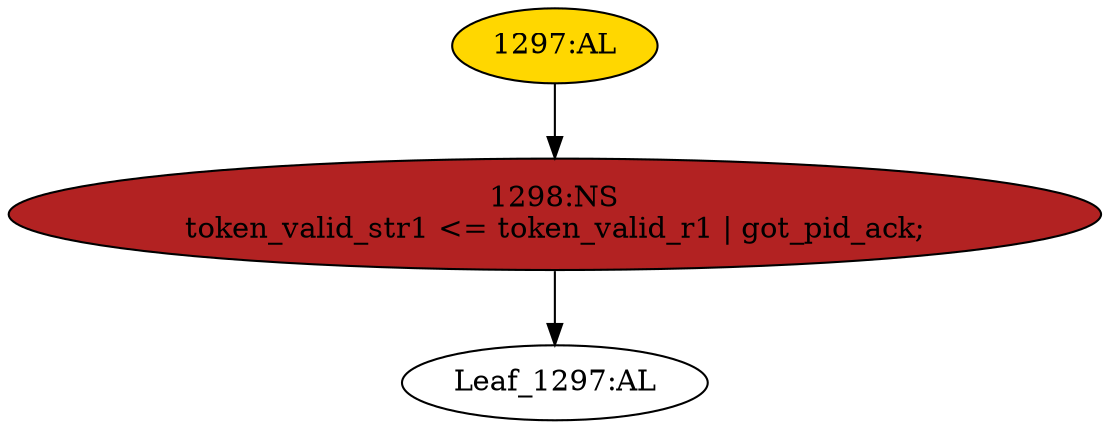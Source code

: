 strict digraph "" {
	node [label="\N"];
	"Leaf_1297:AL"	 [def_var="['token_valid_str1']",
		label="Leaf_1297:AL"];
	"1297:AL"	 [ast="<pyverilog.vparser.ast.Always object at 0x7f0647e57990>",
		clk_sens=True,
		fillcolor=gold,
		label="1297:AL",
		sens="['clk']",
		statements="[]",
		style=filled,
		typ=Always,
		use_var="['got_pid_ack', 'token_valid_r1']"];
	"1298:NS"	 [ast="<pyverilog.vparser.ast.NonblockingSubstitution object at 0x7f0647e57a90>",
		fillcolor=firebrick,
		label="1298:NS
token_valid_str1 <= token_valid_r1 | got_pid_ack;",
		statements="[<pyverilog.vparser.ast.NonblockingSubstitution object at 0x7f0647e57a90>]",
		style=filled,
		typ=NonblockingSubstitution];
	"1297:AL" -> "1298:NS"	 [cond="[]",
		lineno=None];
	"1298:NS" -> "Leaf_1297:AL"	 [cond="[]",
		lineno=None];
}
